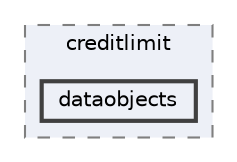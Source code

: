 digraph "repository/creditlimit/src/main/java/com/sterlite/cal/creditlimit/dataobjects"
{
 // LATEX_PDF_SIZE
  bgcolor="transparent";
  edge [fontname=Helvetica,fontsize=10,labelfontname=Helvetica,labelfontsize=10];
  node [fontname=Helvetica,fontsize=10,shape=box,height=0.2,width=0.4];
  compound=true
  subgraph clusterdir_7e1a85fbce92f4bc0f8fdd75159f148f {
    graph [ bgcolor="#edf0f7", pencolor="grey50", label="creditlimit", fontname=Helvetica,fontsize=10 style="filled,dashed", URL="dir_7e1a85fbce92f4bc0f8fdd75159f148f.html",tooltip=""]
  dir_b0a01938814b994687424bbda903982b [label="dataobjects", fillcolor="#edf0f7", color="grey25", style="filled,bold", URL="dir_b0a01938814b994687424bbda903982b.html",tooltip=""];
  }
}

